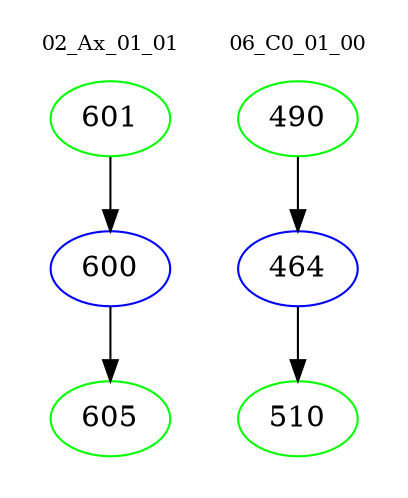 digraph{
subgraph cluster_0 {
color = white
label = "02_Ax_01_01";
fontsize=10;
T0_601 [label="601", color="green"]
T0_601 -> T0_600 [color="black"]
T0_600 [label="600", color="blue"]
T0_600 -> T0_605 [color="black"]
T0_605 [label="605", color="green"]
}
subgraph cluster_1 {
color = white
label = "06_C0_01_00";
fontsize=10;
T1_490 [label="490", color="green"]
T1_490 -> T1_464 [color="black"]
T1_464 [label="464", color="blue"]
T1_464 -> T1_510 [color="black"]
T1_510 [label="510", color="green"]
}
}
